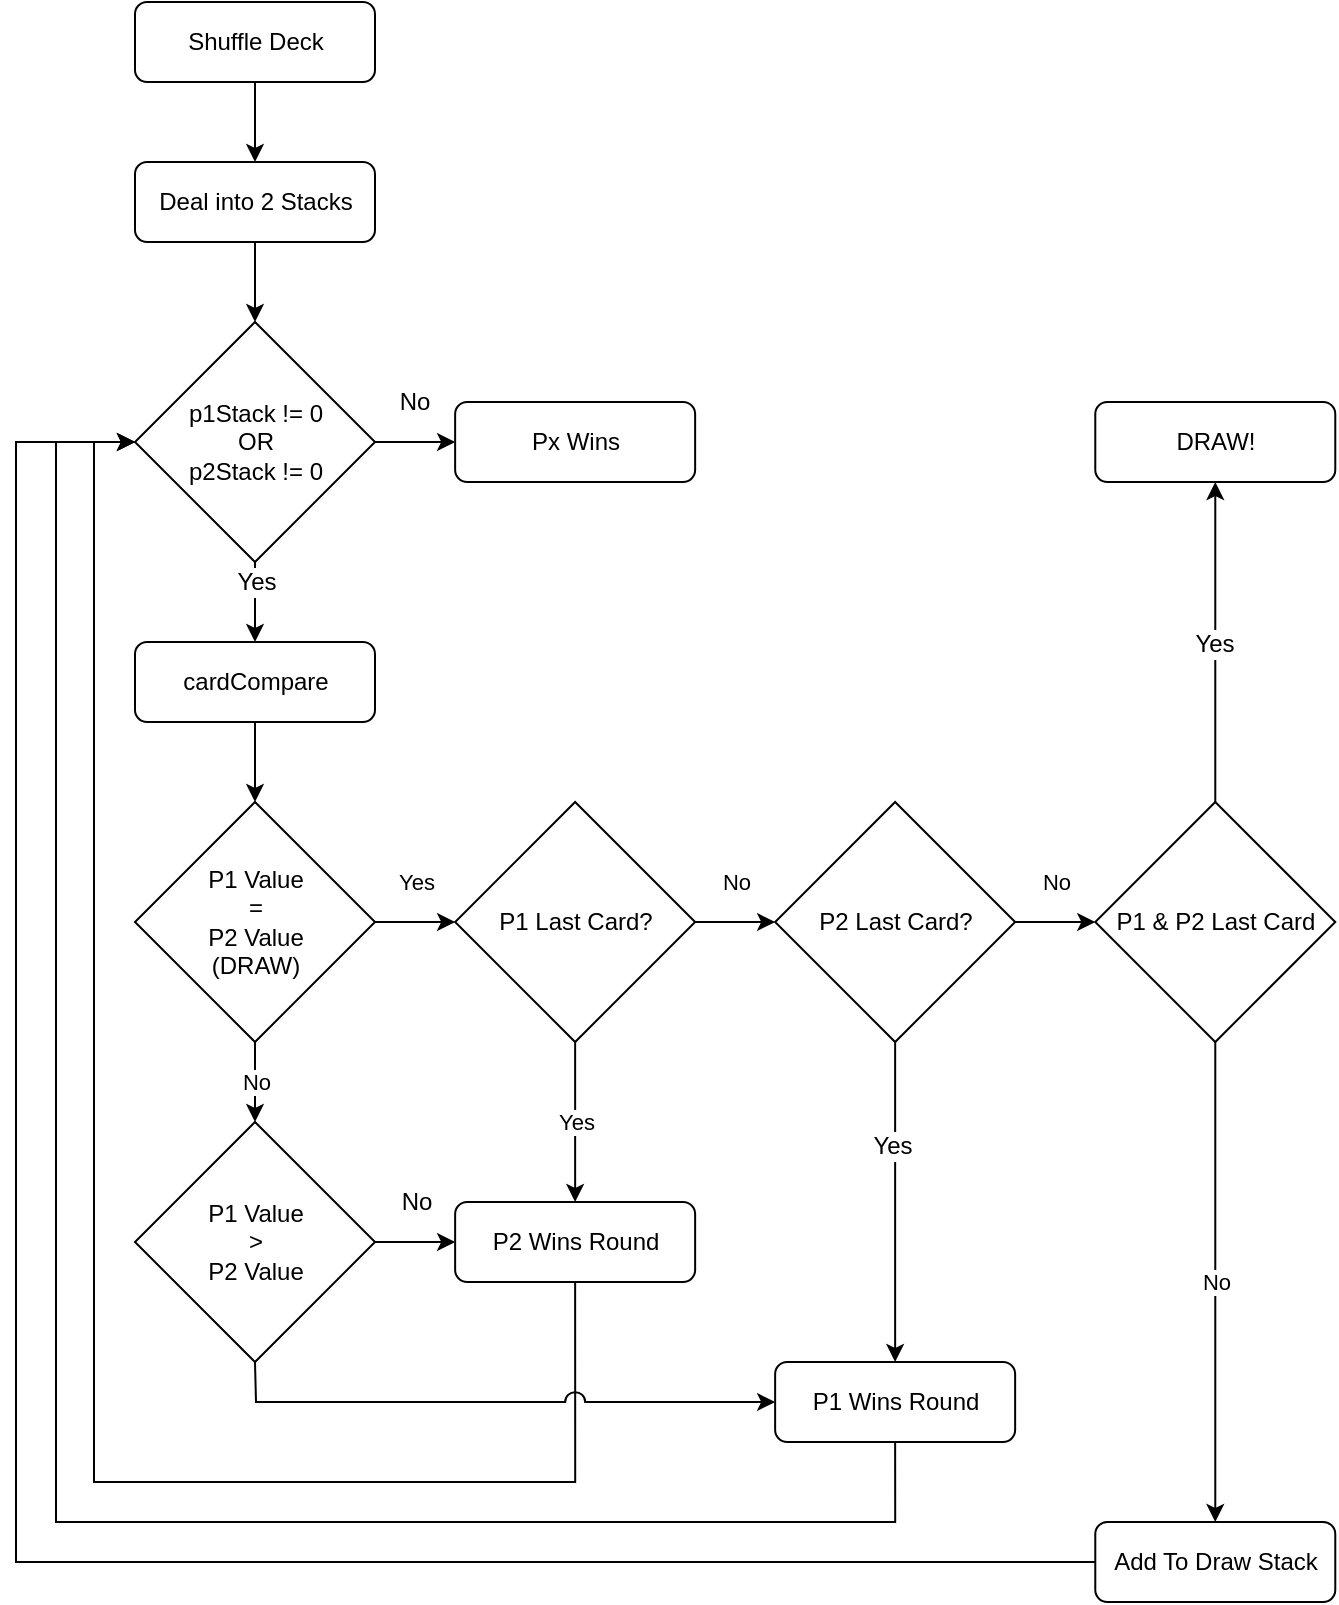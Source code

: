 <mxfile version="12.6.2" type="device"><diagram id="C5RBs43oDa-KdzZeNtuy" name="Page-1"><mxGraphModel dx="1351" dy="807" grid="1" gridSize="10" guides="1" tooltips="1" connect="1" arrows="1" fold="1" page="1" pageScale="1" pageWidth="827" pageHeight="1169" math="0" shadow="0"><root><mxCell id="WIyWlLk6GJQsqaUBKTNV-0"/><mxCell id="WIyWlLk6GJQsqaUBKTNV-1" parent="WIyWlLk6GJQsqaUBKTNV-0"/><mxCell id="6Kanp4Gafk8L2X-8Bl62-146" style="edgeStyle=orthogonalEdgeStyle;rounded=0;orthogonalLoop=1;jettySize=auto;html=1;exitX=0.5;exitY=1;exitDx=0;exitDy=0;entryX=0.5;entryY=0;entryDx=0;entryDy=0;" edge="1" source="6Kanp4Gafk8L2X-8Bl62-147" target="6Kanp4Gafk8L2X-8Bl62-149" parent="WIyWlLk6GJQsqaUBKTNV-1"><mxGeometry relative="1" as="geometry"/></mxCell><mxCell id="6Kanp4Gafk8L2X-8Bl62-147" value="Shuffle Deck" style="rounded=1;whiteSpace=wrap;html=1;" vertex="1" parent="WIyWlLk6GJQsqaUBKTNV-1"><mxGeometry x="159.5" y="80" width="120" height="40" as="geometry"/></mxCell><mxCell id="6Kanp4Gafk8L2X-8Bl62-148" style="edgeStyle=orthogonalEdgeStyle;rounded=0;orthogonalLoop=1;jettySize=auto;html=1;exitX=0.5;exitY=1;exitDx=0;exitDy=0;entryX=0.5;entryY=0;entryDx=0;entryDy=0;" edge="1" source="6Kanp4Gafk8L2X-8Bl62-149" target="6Kanp4Gafk8L2X-8Bl62-154" parent="WIyWlLk6GJQsqaUBKTNV-1"><mxGeometry relative="1" as="geometry"/></mxCell><mxCell id="6Kanp4Gafk8L2X-8Bl62-149" value="Deal into 2 Stacks" style="rounded=1;whiteSpace=wrap;html=1;" vertex="1" parent="WIyWlLk6GJQsqaUBKTNV-1"><mxGeometry x="159.5" y="160" width="120" height="40" as="geometry"/></mxCell><mxCell id="6Kanp4Gafk8L2X-8Bl62-152" style="edgeStyle=orthogonalEdgeStyle;rounded=0;orthogonalLoop=1;jettySize=auto;html=1;exitX=0.5;exitY=1;exitDx=0;exitDy=0;entryX=0.5;entryY=0;entryDx=0;entryDy=0;" edge="1" source="6Kanp4Gafk8L2X-8Bl62-154" target="6Kanp4Gafk8L2X-8Bl62-156" parent="WIyWlLk6GJQsqaUBKTNV-1"><mxGeometry relative="1" as="geometry"/></mxCell><mxCell id="6Kanp4Gafk8L2X-8Bl62-153" value="Yes" style="text;html=1;align=center;verticalAlign=middle;resizable=0;points=[];labelBackgroundColor=#ffffff;" vertex="1" connectable="0" parent="6Kanp4Gafk8L2X-8Bl62-152"><mxGeometry x="-0.4" y="-2" relative="1" as="geometry"><mxPoint x="2" y="-2" as="offset"/></mxGeometry></mxCell><mxCell id="6Kanp4Gafk8L2X-8Bl62-224" style="edgeStyle=orthogonalEdgeStyle;rounded=0;orthogonalLoop=1;jettySize=auto;html=1;exitX=1;exitY=0.5;exitDx=0;exitDy=0;entryX=0;entryY=0.5;entryDx=0;entryDy=0;" edge="1" parent="WIyWlLk6GJQsqaUBKTNV-1" source="6Kanp4Gafk8L2X-8Bl62-154" target="6Kanp4Gafk8L2X-8Bl62-157"><mxGeometry relative="1" as="geometry"/></mxCell><mxCell id="6Kanp4Gafk8L2X-8Bl62-225" value="No" style="text;html=1;align=center;verticalAlign=middle;resizable=0;points=[];labelBackgroundColor=#ffffff;" vertex="1" connectable="0" parent="6Kanp4Gafk8L2X-8Bl62-224"><mxGeometry x="-0.112" y="-4" relative="1" as="geometry"><mxPoint x="1" y="-24" as="offset"/></mxGeometry></mxCell><mxCell id="6Kanp4Gafk8L2X-8Bl62-154" value="p1Stack != 0&lt;br&gt;OR&lt;br&gt;p2Stack != 0" style="rhombus;whiteSpace=wrap;html=1;" vertex="1" parent="WIyWlLk6GJQsqaUBKTNV-1"><mxGeometry x="159.5" y="240" width="120" height="120" as="geometry"/></mxCell><mxCell id="6Kanp4Gafk8L2X-8Bl62-155" style="edgeStyle=orthogonalEdgeStyle;rounded=0;orthogonalLoop=1;jettySize=auto;html=1;exitX=0.5;exitY=1;exitDx=0;exitDy=0;entryX=0.5;entryY=0;entryDx=0;entryDy=0;" edge="1" source="6Kanp4Gafk8L2X-8Bl62-156" target="6Kanp4Gafk8L2X-8Bl62-162" parent="WIyWlLk6GJQsqaUBKTNV-1"><mxGeometry relative="1" as="geometry"/></mxCell><mxCell id="6Kanp4Gafk8L2X-8Bl62-156" value="cardCompare" style="rounded=1;whiteSpace=wrap;html=1;" vertex="1" parent="WIyWlLk6GJQsqaUBKTNV-1"><mxGeometry x="159.5" y="400" width="120" height="40" as="geometry"/></mxCell><mxCell id="6Kanp4Gafk8L2X-8Bl62-157" value="Px Wins" style="rounded=1;whiteSpace=wrap;html=1;" vertex="1" parent="WIyWlLk6GJQsqaUBKTNV-1"><mxGeometry x="319.57" y="280" width="120" height="40" as="geometry"/></mxCell><mxCell id="6Kanp4Gafk8L2X-8Bl62-215" value="Yes" style="edgeStyle=orthogonalEdgeStyle;rounded=0;orthogonalLoop=1;jettySize=auto;html=1;exitX=1;exitY=0.5;exitDx=0;exitDy=0;entryX=0;entryY=0.5;entryDx=0;entryDy=0;" edge="1" parent="WIyWlLk6GJQsqaUBKTNV-1" source="6Kanp4Gafk8L2X-8Bl62-162" target="6Kanp4Gafk8L2X-8Bl62-166"><mxGeometry x="0.002" y="20" relative="1" as="geometry"><mxPoint as="offset"/></mxGeometry></mxCell><mxCell id="6Kanp4Gafk8L2X-8Bl62-217" value="No" style="edgeStyle=orthogonalEdgeStyle;rounded=0;orthogonalLoop=1;jettySize=auto;html=1;exitX=0.5;exitY=1;exitDx=0;exitDy=0;entryX=0.5;entryY=0;entryDx=0;entryDy=0;" edge="1" parent="WIyWlLk6GJQsqaUBKTNV-1" source="6Kanp4Gafk8L2X-8Bl62-162" target="6Kanp4Gafk8L2X-8Bl62-177"><mxGeometry relative="1" as="geometry"/></mxCell><mxCell id="6Kanp4Gafk8L2X-8Bl62-162" value="P1 Value&lt;br&gt;=&lt;br&gt;P2 Value&lt;br&gt;(DRAW)" style="rhombus;whiteSpace=wrap;html=1;" vertex="1" parent="WIyWlLk6GJQsqaUBKTNV-1"><mxGeometry x="159.5" y="480" width="120" height="120" as="geometry"/></mxCell><mxCell id="6Kanp4Gafk8L2X-8Bl62-205" value="No" style="edgeStyle=orthogonalEdgeStyle;rounded=0;orthogonalLoop=1;jettySize=auto;html=1;exitX=1;exitY=0.5;exitDx=0;exitDy=0;entryX=0;entryY=0.5;entryDx=0;entryDy=0;" edge="1" parent="WIyWlLk6GJQsqaUBKTNV-1" source="6Kanp4Gafk8L2X-8Bl62-166" target="6Kanp4Gafk8L2X-8Bl62-169"><mxGeometry x="0.004" y="20" relative="1" as="geometry"><mxPoint as="offset"/></mxGeometry></mxCell><mxCell id="6Kanp4Gafk8L2X-8Bl62-207" value="Yes" style="edgeStyle=orthogonalEdgeStyle;rounded=0;orthogonalLoop=1;jettySize=auto;html=1;exitX=0.5;exitY=1;exitDx=0;exitDy=0;entryX=0.5;entryY=0;entryDx=0;entryDy=0;" edge="1" parent="WIyWlLk6GJQsqaUBKTNV-1" source="6Kanp4Gafk8L2X-8Bl62-166" target="6Kanp4Gafk8L2X-8Bl62-171"><mxGeometry relative="1" as="geometry"/></mxCell><mxCell id="6Kanp4Gafk8L2X-8Bl62-166" value="P1 Last Card?" style="rhombus;whiteSpace=wrap;html=1;" vertex="1" parent="WIyWlLk6GJQsqaUBKTNV-1"><mxGeometry x="319.57" y="480" width="120" height="120" as="geometry"/></mxCell><mxCell id="6Kanp4Gafk8L2X-8Bl62-189" style="edgeStyle=orthogonalEdgeStyle;rounded=0;orthogonalLoop=1;jettySize=auto;html=1;exitX=0.5;exitY=1;exitDx=0;exitDy=0;entryX=0.5;entryY=0;entryDx=0;entryDy=0;" edge="1" parent="WIyWlLk6GJQsqaUBKTNV-1" source="6Kanp4Gafk8L2X-8Bl62-169" target="6Kanp4Gafk8L2X-8Bl62-173"><mxGeometry relative="1" as="geometry"/></mxCell><mxCell id="6Kanp4Gafk8L2X-8Bl62-191" value="Yes" style="text;html=1;align=center;verticalAlign=middle;resizable=0;points=[];labelBackgroundColor=#ffffff;" vertex="1" connectable="0" parent="6Kanp4Gafk8L2X-8Bl62-189"><mxGeometry x="-0.35" y="-2" relative="1" as="geometry"><mxPoint as="offset"/></mxGeometry></mxCell><mxCell id="6Kanp4Gafk8L2X-8Bl62-213" value="No" style="edgeStyle=orthogonalEdgeStyle;rounded=0;orthogonalLoop=1;jettySize=auto;html=1;exitX=1;exitY=0.5;exitDx=0;exitDy=0;entryX=0;entryY=0.5;entryDx=0;entryDy=0;" edge="1" parent="WIyWlLk6GJQsqaUBKTNV-1" source="6Kanp4Gafk8L2X-8Bl62-169" target="6Kanp4Gafk8L2X-8Bl62-180"><mxGeometry x="0.002" y="20" relative="1" as="geometry"><mxPoint as="offset"/></mxGeometry></mxCell><mxCell id="6Kanp4Gafk8L2X-8Bl62-169" value="P2 Last Card?" style="rhombus;whiteSpace=wrap;html=1;" vertex="1" parent="WIyWlLk6GJQsqaUBKTNV-1"><mxGeometry x="479.57" y="480" width="120" height="120" as="geometry"/></mxCell><mxCell id="6Kanp4Gafk8L2X-8Bl62-233" style="edgeStyle=orthogonalEdgeStyle;rounded=0;jumpStyle=arc;orthogonalLoop=1;jettySize=auto;html=1;exitX=0.5;exitY=1;exitDx=0;exitDy=0;entryX=0;entryY=0.5;entryDx=0;entryDy=0;" edge="1" parent="WIyWlLk6GJQsqaUBKTNV-1" source="6Kanp4Gafk8L2X-8Bl62-171" target="6Kanp4Gafk8L2X-8Bl62-154"><mxGeometry relative="1" as="geometry"><Array as="points"><mxPoint x="379" y="820"/><mxPoint x="139" y="820"/><mxPoint x="139" y="300"/></Array></mxGeometry></mxCell><mxCell id="6Kanp4Gafk8L2X-8Bl62-171" value="P2 Wins Round" style="rounded=1;whiteSpace=wrap;html=1;" vertex="1" parent="WIyWlLk6GJQsqaUBKTNV-1"><mxGeometry x="319.57" y="680" width="120" height="40" as="geometry"/></mxCell><mxCell id="6Kanp4Gafk8L2X-8Bl62-227" style="edgeStyle=orthogonalEdgeStyle;rounded=0;orthogonalLoop=1;jettySize=auto;html=1;exitX=0.5;exitY=1;exitDx=0;exitDy=0;entryX=0;entryY=0.5;entryDx=0;entryDy=0;" edge="1" parent="WIyWlLk6GJQsqaUBKTNV-1" source="6Kanp4Gafk8L2X-8Bl62-173" target="6Kanp4Gafk8L2X-8Bl62-154"><mxGeometry relative="1" as="geometry"><Array as="points"><mxPoint x="539" y="840"/><mxPoint x="120" y="840"/><mxPoint x="120" y="300"/></Array></mxGeometry></mxCell><mxCell id="6Kanp4Gafk8L2X-8Bl62-173" value="P1 Wins Round" style="rounded=1;whiteSpace=wrap;html=1;" vertex="1" parent="WIyWlLk6GJQsqaUBKTNV-1"><mxGeometry x="479.57" y="760" width="120" height="40" as="geometry"/></mxCell><mxCell id="6Kanp4Gafk8L2X-8Bl62-219" style="edgeStyle=orthogonalEdgeStyle;rounded=0;orthogonalLoop=1;jettySize=auto;html=1;exitX=1;exitY=0.5;exitDx=0;exitDy=0;entryX=0;entryY=0.5;entryDx=0;entryDy=0;" edge="1" parent="WIyWlLk6GJQsqaUBKTNV-1" source="6Kanp4Gafk8L2X-8Bl62-177" target="6Kanp4Gafk8L2X-8Bl62-171"><mxGeometry relative="1" as="geometry"/></mxCell><mxCell id="6Kanp4Gafk8L2X-8Bl62-221" value="No" style="text;html=1;align=center;verticalAlign=middle;resizable=0;points=[];labelBackgroundColor=#ffffff;" vertex="1" connectable="0" parent="6Kanp4Gafk8L2X-8Bl62-219"><mxGeometry x="-0.041" relative="1" as="geometry"><mxPoint x="1" y="-20" as="offset"/></mxGeometry></mxCell><mxCell id="6Kanp4Gafk8L2X-8Bl62-245" style="edgeStyle=elbowEdgeStyle;rounded=0;jumpStyle=arc;jumpSize=10;orthogonalLoop=1;jettySize=auto;html=1;exitX=0.5;exitY=1;exitDx=0;exitDy=0;entryX=0;entryY=0.5;entryDx=0;entryDy=0;" edge="1" parent="WIyWlLk6GJQsqaUBKTNV-1" source="6Kanp4Gafk8L2X-8Bl62-177" target="6Kanp4Gafk8L2X-8Bl62-173"><mxGeometry relative="1" as="geometry"><Array as="points"><mxPoint x="220" y="780"/></Array></mxGeometry></mxCell><mxCell id="6Kanp4Gafk8L2X-8Bl62-177" value="P1 Value&lt;br&gt;&amp;gt;&lt;br&gt;P2 Value" style="rhombus;whiteSpace=wrap;html=1;" vertex="1" parent="WIyWlLk6GJQsqaUBKTNV-1"><mxGeometry x="159.5" y="640" width="120" height="120" as="geometry"/></mxCell><mxCell id="6Kanp4Gafk8L2X-8Bl62-210" style="edgeStyle=orthogonalEdgeStyle;rounded=0;orthogonalLoop=1;jettySize=auto;html=1;exitX=0.5;exitY=0;exitDx=0;exitDy=0;entryX=0.5;entryY=1;entryDx=0;entryDy=0;" edge="1" parent="WIyWlLk6GJQsqaUBKTNV-1" source="6Kanp4Gafk8L2X-8Bl62-180" target="6Kanp4Gafk8L2X-8Bl62-181"><mxGeometry relative="1" as="geometry"/></mxCell><mxCell id="6Kanp4Gafk8L2X-8Bl62-212" value="Yes" style="text;html=1;align=center;verticalAlign=middle;resizable=0;points=[];labelBackgroundColor=#ffffff;" vertex="1" connectable="0" parent="6Kanp4Gafk8L2X-8Bl62-210"><mxGeometry x="-0.004" y="1" relative="1" as="geometry"><mxPoint as="offset"/></mxGeometry></mxCell><mxCell id="6Kanp4Gafk8L2X-8Bl62-211" value="No" style="edgeStyle=orthogonalEdgeStyle;rounded=0;orthogonalLoop=1;jettySize=auto;html=1;exitX=0.5;exitY=1;exitDx=0;exitDy=0;entryX=0.5;entryY=0;entryDx=0;entryDy=0;" edge="1" parent="WIyWlLk6GJQsqaUBKTNV-1" source="6Kanp4Gafk8L2X-8Bl62-180" target="6Kanp4Gafk8L2X-8Bl62-183"><mxGeometry relative="1" as="geometry"/></mxCell><mxCell id="6Kanp4Gafk8L2X-8Bl62-180" value="P1 &amp;amp; P2 Last Card" style="rhombus;whiteSpace=wrap;html=1;" vertex="1" parent="WIyWlLk6GJQsqaUBKTNV-1"><mxGeometry x="639.64" y="480" width="120" height="120" as="geometry"/></mxCell><mxCell id="6Kanp4Gafk8L2X-8Bl62-181" value="DRAW!" style="rounded=1;whiteSpace=wrap;html=1;" vertex="1" parent="WIyWlLk6GJQsqaUBKTNV-1"><mxGeometry x="639.64" y="280" width="120" height="40" as="geometry"/></mxCell><mxCell id="6Kanp4Gafk8L2X-8Bl62-226" style="edgeStyle=orthogonalEdgeStyle;rounded=0;orthogonalLoop=1;jettySize=auto;html=1;exitX=0;exitY=0.5;exitDx=0;exitDy=0;entryX=0;entryY=0.5;entryDx=0;entryDy=0;" edge="1" parent="WIyWlLk6GJQsqaUBKTNV-1" source="6Kanp4Gafk8L2X-8Bl62-183" target="6Kanp4Gafk8L2X-8Bl62-154"><mxGeometry relative="1" as="geometry"><Array as="points"><mxPoint x="100" y="860"/><mxPoint x="100" y="300"/></Array></mxGeometry></mxCell><mxCell id="6Kanp4Gafk8L2X-8Bl62-183" value="Add To Draw Stack" style="rounded=1;whiteSpace=wrap;html=1;" vertex="1" parent="WIyWlLk6GJQsqaUBKTNV-1"><mxGeometry x="639.64" y="840" width="120" height="40" as="geometry"/></mxCell></root></mxGraphModel></diagram></mxfile>
